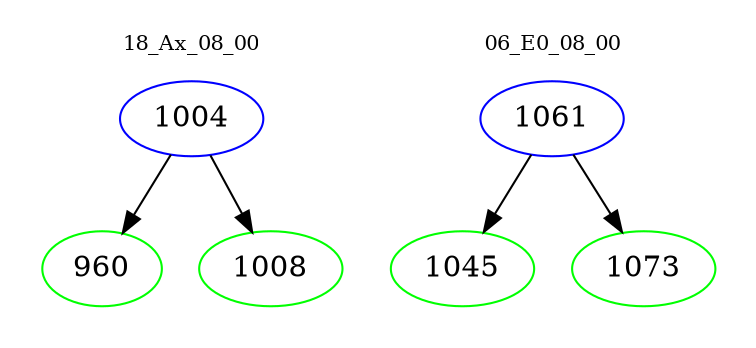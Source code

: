 digraph{
subgraph cluster_0 {
color = white
label = "18_Ax_08_00";
fontsize=10;
T0_1004 [label="1004", color="blue"]
T0_1004 -> T0_960 [color="black"]
T0_960 [label="960", color="green"]
T0_1004 -> T0_1008 [color="black"]
T0_1008 [label="1008", color="green"]
}
subgraph cluster_1 {
color = white
label = "06_E0_08_00";
fontsize=10;
T1_1061 [label="1061", color="blue"]
T1_1061 -> T1_1045 [color="black"]
T1_1045 [label="1045", color="green"]
T1_1061 -> T1_1073 [color="black"]
T1_1073 [label="1073", color="green"]
}
}
